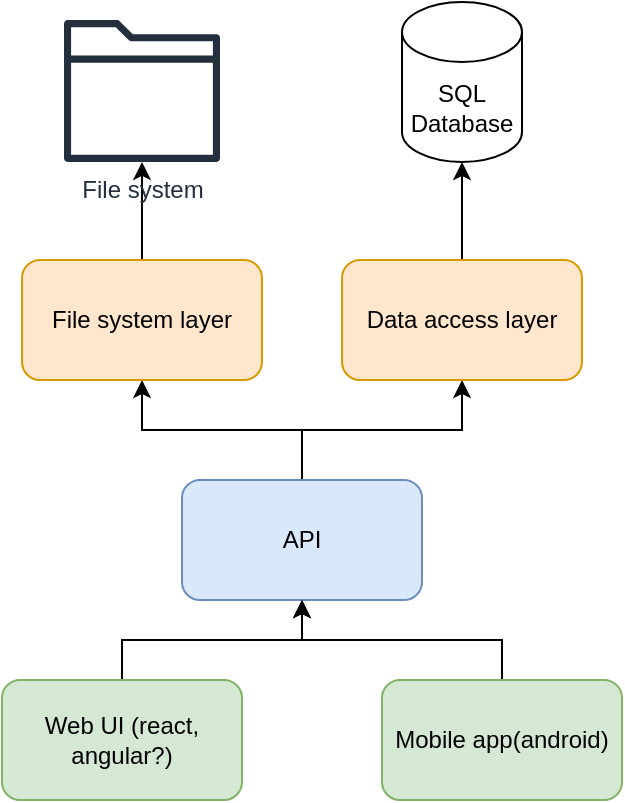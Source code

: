 <mxfile version="21.5.0" type="github">
  <diagram name="Page-1" id="FhG78EAFZ0hF4GGVFW7m">
    <mxGraphModel dx="795" dy="478" grid="1" gridSize="10" guides="1" tooltips="1" connect="1" arrows="1" fold="1" page="1" pageScale="1" pageWidth="850" pageHeight="1100" math="0" shadow="0">
      <root>
        <mxCell id="0" />
        <mxCell id="1" parent="0" />
        <mxCell id="xmg8euFB_mGIyqc1qGaj-15" style="edgeStyle=orthogonalEdgeStyle;rounded=0;orthogonalLoop=1;jettySize=auto;html=1;" edge="1" parent="1" source="xmg8euFB_mGIyqc1qGaj-2" target="xmg8euFB_mGIyqc1qGaj-12">
          <mxGeometry relative="1" as="geometry" />
        </mxCell>
        <mxCell id="xmg8euFB_mGIyqc1qGaj-16" style="edgeStyle=orthogonalEdgeStyle;rounded=0;orthogonalLoop=1;jettySize=auto;html=1;" edge="1" parent="1" source="xmg8euFB_mGIyqc1qGaj-2" target="xmg8euFB_mGIyqc1qGaj-5">
          <mxGeometry relative="1" as="geometry" />
        </mxCell>
        <mxCell id="xmg8euFB_mGIyqc1qGaj-2" value="API" style="rounded=1;whiteSpace=wrap;html=1;fillColor=#dae8fc;strokeColor=#6c8ebf;" vertex="1" parent="1">
          <mxGeometry x="280" y="280" width="120" height="60" as="geometry" />
        </mxCell>
        <mxCell id="xmg8euFB_mGIyqc1qGaj-11" style="edgeStyle=orthogonalEdgeStyle;rounded=0;orthogonalLoop=1;jettySize=auto;html=1;" edge="1" parent="1" source="xmg8euFB_mGIyqc1qGaj-3" target="xmg8euFB_mGIyqc1qGaj-2">
          <mxGeometry relative="1" as="geometry" />
        </mxCell>
        <mxCell id="xmg8euFB_mGIyqc1qGaj-3" value="Web UI (react, angular?)" style="rounded=1;whiteSpace=wrap;html=1;fillColor=#d5e8d4;strokeColor=#82b366;" vertex="1" parent="1">
          <mxGeometry x="190" y="380" width="120" height="60" as="geometry" />
        </mxCell>
        <mxCell id="xmg8euFB_mGIyqc1qGaj-10" style="edgeStyle=orthogonalEdgeStyle;rounded=0;orthogonalLoop=1;jettySize=auto;html=1;" edge="1" parent="1" source="xmg8euFB_mGIyqc1qGaj-4" target="xmg8euFB_mGIyqc1qGaj-2">
          <mxGeometry relative="1" as="geometry" />
        </mxCell>
        <mxCell id="xmg8euFB_mGIyqc1qGaj-4" value="Mobile app(android)" style="rounded=1;whiteSpace=wrap;html=1;fillColor=#d5e8d4;strokeColor=#82b366;" vertex="1" parent="1">
          <mxGeometry x="380" y="380" width="120" height="60" as="geometry" />
        </mxCell>
        <mxCell id="xmg8euFB_mGIyqc1qGaj-13" style="edgeStyle=orthogonalEdgeStyle;rounded=0;orthogonalLoop=1;jettySize=auto;html=1;" edge="1" parent="1" source="xmg8euFB_mGIyqc1qGaj-5" target="xmg8euFB_mGIyqc1qGaj-9">
          <mxGeometry relative="1" as="geometry" />
        </mxCell>
        <mxCell id="xmg8euFB_mGIyqc1qGaj-5" value="File system layer" style="rounded=1;whiteSpace=wrap;html=1;fillColor=#ffe6cc;strokeColor=#d79b00;" vertex="1" parent="1">
          <mxGeometry x="200" y="170" width="120" height="60" as="geometry" />
        </mxCell>
        <mxCell id="xmg8euFB_mGIyqc1qGaj-6" value="SQL Database" style="shape=cylinder3;whiteSpace=wrap;html=1;boundedLbl=1;backgroundOutline=1;size=15;" vertex="1" parent="1">
          <mxGeometry x="390" y="41" width="60" height="80" as="geometry" />
        </mxCell>
        <mxCell id="xmg8euFB_mGIyqc1qGaj-9" value="File system" style="sketch=0;outlineConnect=0;fontColor=#232F3E;gradientColor=none;fillColor=#232F3D;strokeColor=none;dashed=0;verticalLabelPosition=bottom;verticalAlign=top;align=center;html=1;fontSize=12;fontStyle=0;aspect=fixed;pointerEvents=1;shape=mxgraph.aws4.folder;" vertex="1" parent="1">
          <mxGeometry x="221" y="50" width="78" height="71" as="geometry" />
        </mxCell>
        <mxCell id="xmg8euFB_mGIyqc1qGaj-14" style="edgeStyle=orthogonalEdgeStyle;rounded=0;orthogonalLoop=1;jettySize=auto;html=1;" edge="1" parent="1" source="xmg8euFB_mGIyqc1qGaj-12" target="xmg8euFB_mGIyqc1qGaj-6">
          <mxGeometry relative="1" as="geometry" />
        </mxCell>
        <mxCell id="xmg8euFB_mGIyqc1qGaj-12" value="Data access layer" style="rounded=1;whiteSpace=wrap;html=1;fillColor=#ffe6cc;strokeColor=#d79b00;" vertex="1" parent="1">
          <mxGeometry x="360" y="170" width="120" height="60" as="geometry" />
        </mxCell>
      </root>
    </mxGraphModel>
  </diagram>
</mxfile>
